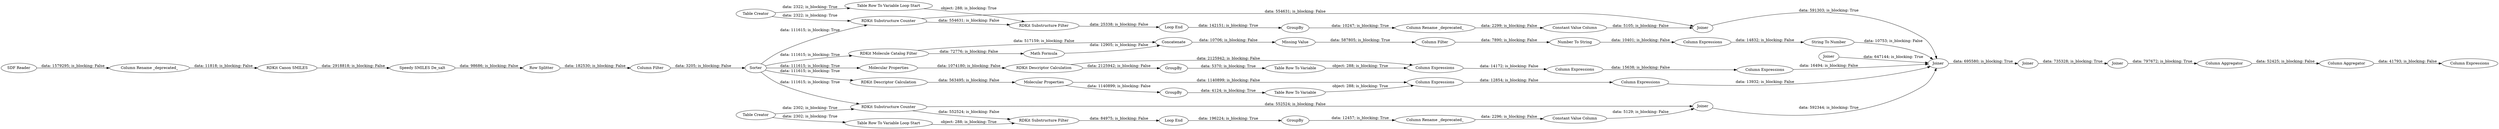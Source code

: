 digraph {
	"970337425687003918_62" [label="Loop End"]
	"8692046469942269495_56" [label=GroupBy]
	"970337425687003918_23" [label="Table Creator"]
	"8692046469942269495_20" [label="Table Creator"]
	"5635373760947053597_145" [label="Column Expressions"]
	"7728087813479218469_6" [label="RDKit Descriptor Calculation"]
	"1848247089022012022_47" [label="Missing Value"]
	"8692046469942269495_53" [label="RDKit Substructure Filter"]
	"5635373760947053597_48" [label="RDKit Descriptor Calculation"]
	"1848247089022012022_152" [label="String To Number"]
	"8692046469942269495_57" [label="Column Rename _deprecated_"]
	"970337425687003918_63" [label=GroupBy]
	"2967777128678511240_149" [label="Column Aggregator"]
	"2967777128678511240_156" [label="Column Expressions"]
	"5635373760947053597_146" [label="Column Expressions"]
	"970337425687003918_59" [label="RDKit Substructure Filter"]
	"5635373760947053597_148" [label="Column Expressions"]
	"7728087813479218469_7" [label="Molecular Properties"]
	"8692046469942269495_19" [label="RDKit Substructure Counter"]
	"2967777128678511240_39" [label=Joiner]
	"1848247089022012022_114" [label="Column Expressions"]
	"970337425687003918_142" [label="Constant Value Column"]
	"2967777128678511240_30" [label=Joiner]
	"8692046469942269495_58" [label=Joiner]
	"-7216604573929149556_111" [label="Column Filter"]
	"1848247089022012022_68" [label="Column Filter"]
	"-7216604573929149556_109" [label="Column Rename _deprecated_"]
	"2967777128678511240_40" [label=Joiner]
	"8692046469942269495_55" [label="Loop End"]
	"-7216604573929149556_157" [label="Row Splitter"]
	"8692046469942269495_141" [label="Constant Value Column"]
	"970337425687003918_60" [label="Column Rename _deprecated_"]
	"970337425687003918_24" [label="RDKit Substructure Counter"]
	"1848247089022012022_51" [label="Math Formula"]
	"1848247089022012022_69" [label="Number To String"]
	"2967777128678511240_32" [label=Joiner]
	"5635373760947053597_144" [label="Table Row To Variable"]
	"1848247089022012022_45" [label=Concatenate]
	"970337425687003918_61" [label="Table Row To Variable Loop Start"]
	"-7216604573929149556_107" [label=Sorter]
	"970337425687003918_64" [label=Joiner]
	"2967777128678511240_150" [label="Column Aggregator"]
	"7728087813479218469_132" [label=GroupBy]
	"7728087813479218469_134" [label="Table Row To Variable"]
	"8692046469942269495_54" [label="Table Row To Variable Loop Start"]
	"-4695799840753469174_105" [label="RDKit Canon SMILES"]
	"-4695799840753469174_106" [label="Speedy SMILES De_salt"]
	"5635373760947053597_26" [label="Molecular Properties"]
	"7728087813479218469_133" [label="Column Expressions"]
	"1848247089022012022_4" [label="RDKit Molecule Catalog Filter"]
	"7728087813479218469_135" [label="Column Expressions"]
	"-5327698179147211209_103" [label="SDF Reader"]
	"5635373760947053597_143" [label=GroupBy]
	"5635373760947053597_144" -> "5635373760947053597_145" [label="object: 288; is_blocking: True"]
	"970337425687003918_142" -> "970337425687003918_64" [label="data: 5129; is_blocking: False"]
	"1848247089022012022_45" -> "1848247089022012022_47" [label="data: 10706; is_blocking: False"]
	"1848247089022012022_47" -> "1848247089022012022_68" [label="data: 587805; is_blocking: True"]
	"1848247089022012022_51" -> "1848247089022012022_45" [label="data: 12905; is_blocking: False"]
	"970337425687003918_23" -> "970337425687003918_61" [label="data: 2302; is_blocking: True"]
	"7728087813479218469_133" -> "7728087813479218469_135" [label="data: 12854; is_blocking: False"]
	"8692046469942269495_141" -> "8692046469942269495_58" [label="data: 5105; is_blocking: False"]
	"5635373760947053597_148" -> "2967777128678511240_32" [label="data: 16494; is_blocking: False"]
	"-7216604573929149556_107" -> "1848247089022012022_4" [label="data: 111615; is_blocking: True"]
	"-7216604573929149556_157" -> "-7216604573929149556_111" [label="data: 182530; is_blocking: False"]
	"970337425687003918_63" -> "970337425687003918_60" [label="data: 12457; is_blocking: True"]
	"-7216604573929149556_109" -> "-4695799840753469174_105" [label="data: 11818; is_blocking: False"]
	"970337425687003918_62" -> "970337425687003918_63" [label="data: 196224; is_blocking: True"]
	"2967777128678511240_30" -> "2967777128678511240_32" [label="data: 647144; is_blocking: True"]
	"970337425687003918_24" -> "970337425687003918_64" [label="data: 552524; is_blocking: False"]
	"8692046469942269495_54" -> "8692046469942269495_53" [label="object: 288; is_blocking: True"]
	"8692046469942269495_53" -> "8692046469942269495_55" [label="data: 25338; is_blocking: False"]
	"7728087813479218469_132" -> "7728087813479218469_134" [label="data: 4124; is_blocking: True"]
	"1848247089022012022_4" -> "1848247089022012022_51" [label="data: 72776; is_blocking: False"]
	"970337425687003918_24" -> "970337425687003918_59" [label="data: 552524; is_blocking: False"]
	"1848247089022012022_4" -> "1848247089022012022_45" [label="data: 517159; is_blocking: False"]
	"2967777128678511240_40" -> "2967777128678511240_149" [label="data: 797672; is_blocking: True"]
	"1848247089022012022_68" -> "1848247089022012022_69" [label="data: 7890; is_blocking: False"]
	"2967777128678511240_150" -> "2967777128678511240_156" [label="data: 41793; is_blocking: False"]
	"-7216604573929149556_107" -> "8692046469942269495_19" [label="data: 111615; is_blocking: True"]
	"-7216604573929149556_107" -> "970337425687003918_24" [label="data: 111615; is_blocking: True"]
	"2967777128678511240_149" -> "2967777128678511240_150" [label="data: 52425; is_blocking: False"]
	"5635373760947053597_143" -> "5635373760947053597_144" [label="data: 5370; is_blocking: True"]
	"8692046469942269495_19" -> "8692046469942269495_58" [label="data: 554631; is_blocking: False"]
	"7728087813479218469_135" -> "2967777128678511240_32" [label="data: 13932; is_blocking: False"]
	"-7216604573929149556_111" -> "-7216604573929149556_107" [label="data: 3205; is_blocking: False"]
	"1848247089022012022_152" -> "2967777128678511240_32" [label="data: 10753; is_blocking: False"]
	"7728087813479218469_6" -> "7728087813479218469_7" [label="data: 563495; is_blocking: False"]
	"970337425687003918_61" -> "970337425687003918_59" [label="object: 288; is_blocking: True"]
	"5635373760947053597_145" -> "5635373760947053597_146" [label="data: 14172; is_blocking: False"]
	"-7216604573929149556_107" -> "5635373760947053597_26" [label="data: 111615; is_blocking: True"]
	"7728087813479218469_7" -> "7728087813479218469_132" [label="data: 1140899; is_blocking: False"]
	"970337425687003918_64" -> "2967777128678511240_32" [label="data: 592344; is_blocking: True"]
	"5635373760947053597_26" -> "5635373760947053597_48" [label="data: 1074180; is_blocking: False"]
	"5635373760947053597_48" -> "5635373760947053597_145" [label="data: 2125942; is_blocking: False"]
	"-7216604573929149556_107" -> "7728087813479218469_6" [label="data: 111615; is_blocking: True"]
	"7728087813479218469_134" -> "7728087813479218469_133" [label="object: 288; is_blocking: True"]
	"970337425687003918_59" -> "970337425687003918_62" [label="data: 84975; is_blocking: False"]
	"2967777128678511240_32" -> "2967777128678511240_39" [label="data: 695580; is_blocking: True"]
	"7728087813479218469_7" -> "7728087813479218469_133" [label="data: 1140899; is_blocking: False"]
	"8692046469942269495_20" -> "8692046469942269495_19" [label="data: 2322; is_blocking: True"]
	"5635373760947053597_48" -> "5635373760947053597_143" [label="data: 2125942; is_blocking: False"]
	"5635373760947053597_146" -> "5635373760947053597_148" [label="data: 15638; is_blocking: False"]
	"1848247089022012022_69" -> "1848247089022012022_114" [label="data: 10401; is_blocking: False"]
	"970337425687003918_23" -> "970337425687003918_24" [label="data: 2302; is_blocking: True"]
	"-4695799840753469174_105" -> "-4695799840753469174_106" [label="data: 2918818; is_blocking: False"]
	"-4695799840753469174_106" -> "-7216604573929149556_157" [label="data: 98686; is_blocking: False"]
	"8692046469942269495_20" -> "8692046469942269495_54" [label="data: 2322; is_blocking: True"]
	"-5327698179147211209_103" -> "-7216604573929149556_109" [label="data: 1579295; is_blocking: False"]
	"2967777128678511240_39" -> "2967777128678511240_40" [label="data: 735328; is_blocking: True"]
	"8692046469942269495_57" -> "8692046469942269495_141" [label="data: 2299; is_blocking: False"]
	"970337425687003918_60" -> "970337425687003918_142" [label="data: 2296; is_blocking: False"]
	"8692046469942269495_58" -> "2967777128678511240_32" [label="data: 591303; is_blocking: True"]
	"8692046469942269495_56" -> "8692046469942269495_57" [label="data: 10247; is_blocking: True"]
	"8692046469942269495_19" -> "8692046469942269495_53" [label="data: 554631; is_blocking: False"]
	"1848247089022012022_114" -> "1848247089022012022_152" [label="data: 14832; is_blocking: False"]
	"8692046469942269495_55" -> "8692046469942269495_56" [label="data: 142151; is_blocking: True"]
	rankdir=LR
}
